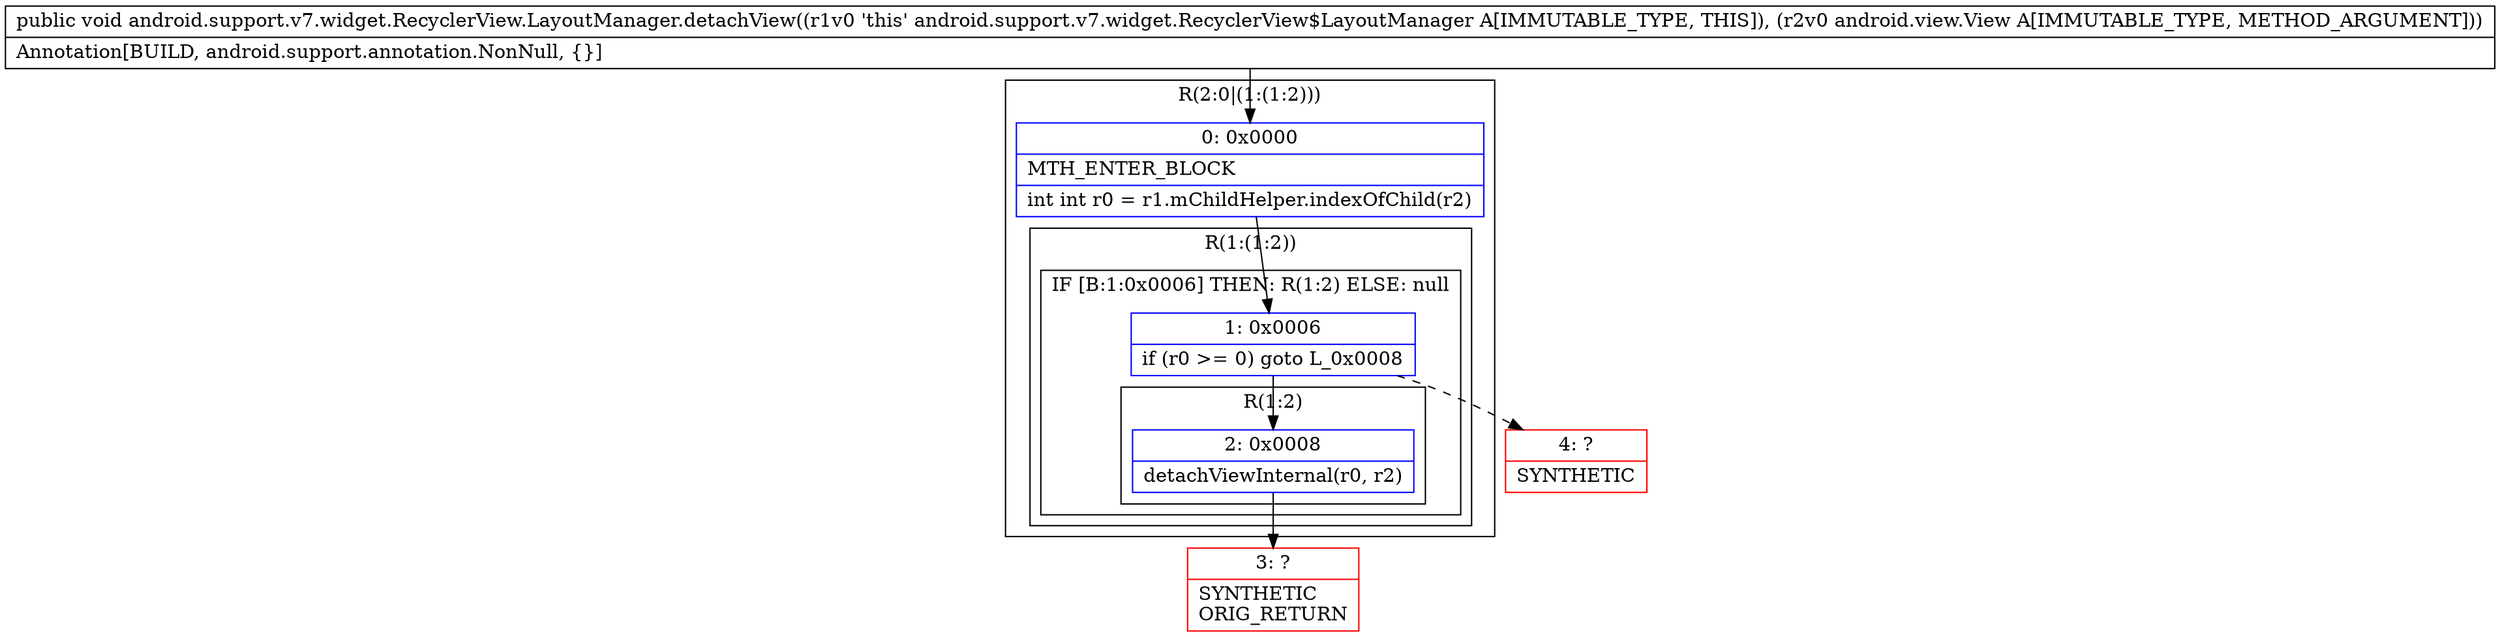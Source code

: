 digraph "CFG forandroid.support.v7.widget.RecyclerView.LayoutManager.detachView(Landroid\/view\/View;)V" {
subgraph cluster_Region_353620386 {
label = "R(2:0|(1:(1:2)))";
node [shape=record,color=blue];
Node_0 [shape=record,label="{0\:\ 0x0000|MTH_ENTER_BLOCK\l|int int r0 = r1.mChildHelper.indexOfChild(r2)\l}"];
subgraph cluster_Region_607426466 {
label = "R(1:(1:2))";
node [shape=record,color=blue];
subgraph cluster_IfRegion_517419819 {
label = "IF [B:1:0x0006] THEN: R(1:2) ELSE: null";
node [shape=record,color=blue];
Node_1 [shape=record,label="{1\:\ 0x0006|if (r0 \>= 0) goto L_0x0008\l}"];
subgraph cluster_Region_305447865 {
label = "R(1:2)";
node [shape=record,color=blue];
Node_2 [shape=record,label="{2\:\ 0x0008|detachViewInternal(r0, r2)\l}"];
}
}
}
}
Node_3 [shape=record,color=red,label="{3\:\ ?|SYNTHETIC\lORIG_RETURN\l}"];
Node_4 [shape=record,color=red,label="{4\:\ ?|SYNTHETIC\l}"];
MethodNode[shape=record,label="{public void android.support.v7.widget.RecyclerView.LayoutManager.detachView((r1v0 'this' android.support.v7.widget.RecyclerView$LayoutManager A[IMMUTABLE_TYPE, THIS]), (r2v0 android.view.View A[IMMUTABLE_TYPE, METHOD_ARGUMENT]))  | Annotation[BUILD, android.support.annotation.NonNull, \{\}]\l}"];
MethodNode -> Node_0;
Node_0 -> Node_1;
Node_1 -> Node_2;
Node_1 -> Node_4[style=dashed];
Node_2 -> Node_3;
}

